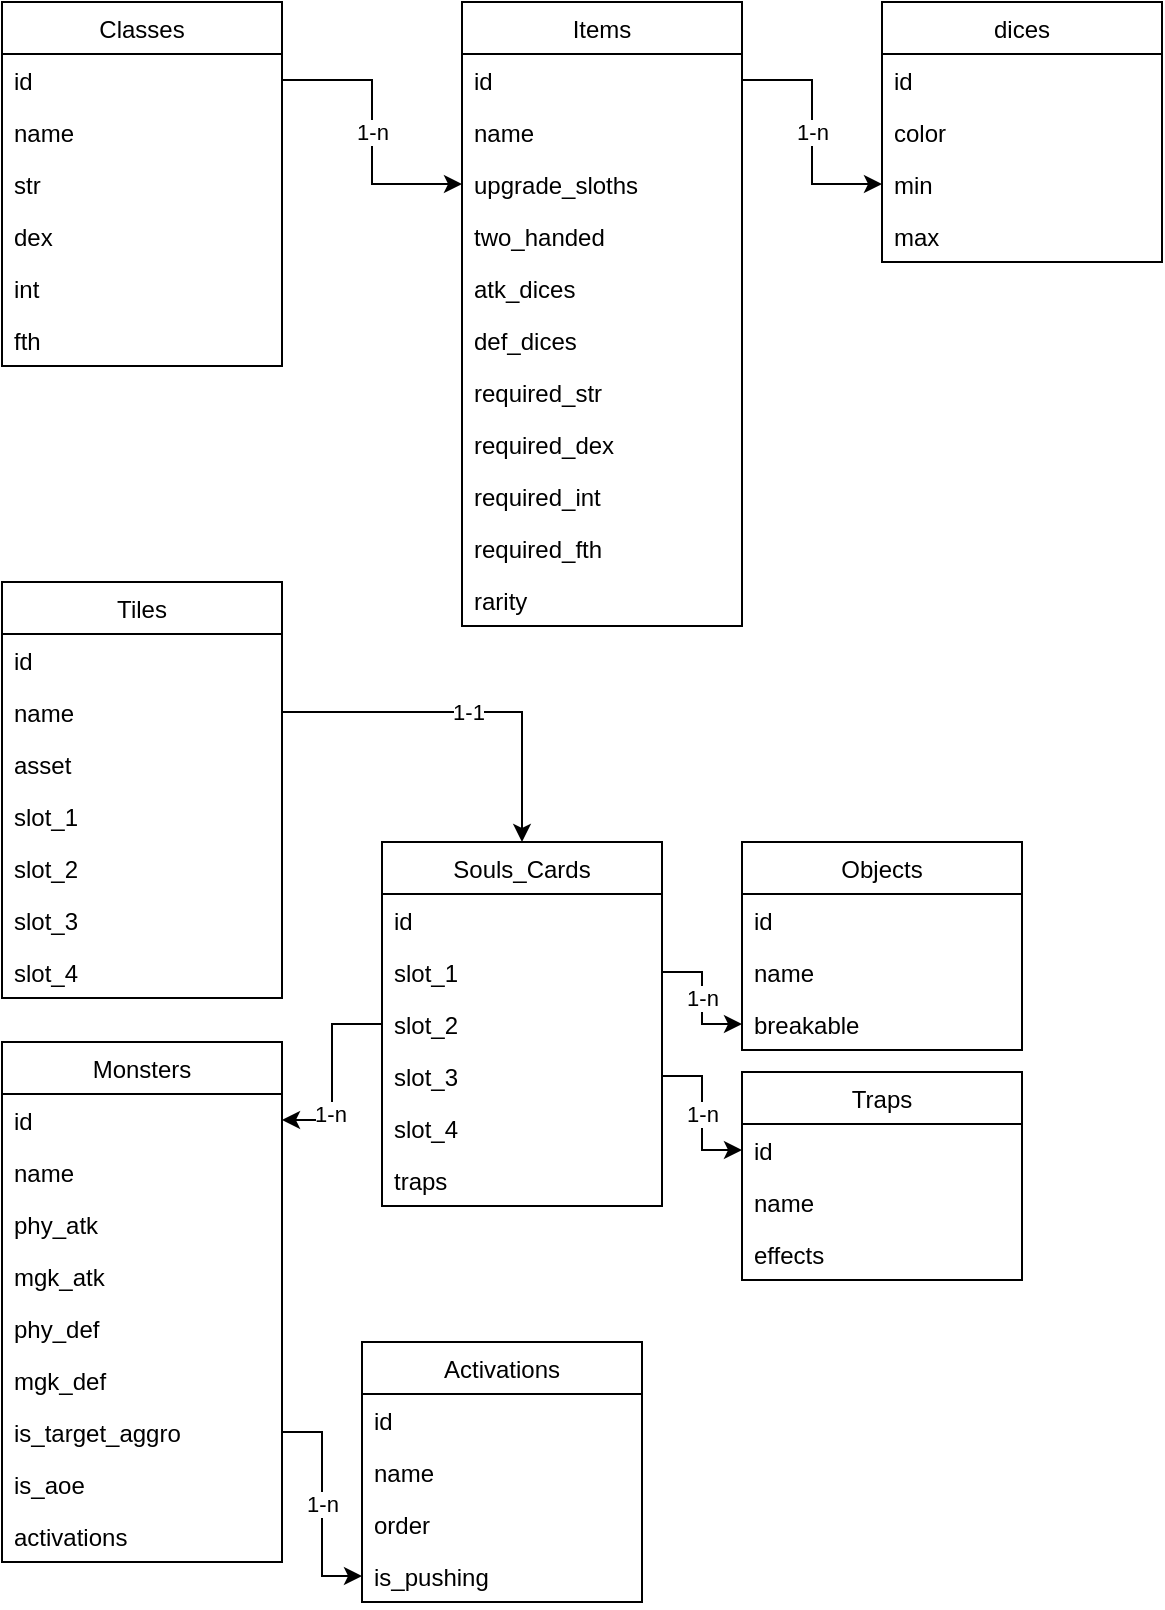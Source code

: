 <mxfile version="15.9.4" type="github">
  <diagram id="C5RBs43oDa-KdzZeNtuy" name="Page-1">
    <mxGraphModel dx="2942" dy="1122" grid="1" gridSize="10" guides="1" tooltips="1" connect="1" arrows="1" fold="1" page="1" pageScale="1" pageWidth="827" pageHeight="1169" math="0" shadow="0">
      <root>
        <mxCell id="WIyWlLk6GJQsqaUBKTNV-0" />
        <mxCell id="WIyWlLk6GJQsqaUBKTNV-1" parent="WIyWlLk6GJQsqaUBKTNV-0" />
        <mxCell id="-2E-b9Y5-CN4ZxPi-BA--33" value="Classes" style="swimlane;fontStyle=0;childLayout=stackLayout;horizontal=1;startSize=26;fillColor=none;horizontalStack=0;resizeParent=1;resizeParentMax=0;resizeLast=0;collapsible=1;marginBottom=0;" vertex="1" parent="WIyWlLk6GJQsqaUBKTNV-1">
          <mxGeometry x="30" y="50" width="140" height="182" as="geometry" />
        </mxCell>
        <mxCell id="-2E-b9Y5-CN4ZxPi-BA--34" value="id" style="text;strokeColor=none;fillColor=none;align=left;verticalAlign=top;spacingLeft=4;spacingRight=4;overflow=hidden;rotatable=0;points=[[0,0.5],[1,0.5]];portConstraint=eastwest;" vertex="1" parent="-2E-b9Y5-CN4ZxPi-BA--33">
          <mxGeometry y="26" width="140" height="26" as="geometry" />
        </mxCell>
        <mxCell id="-2E-b9Y5-CN4ZxPi-BA--35" value="name" style="text;strokeColor=none;fillColor=none;align=left;verticalAlign=top;spacingLeft=4;spacingRight=4;overflow=hidden;rotatable=0;points=[[0,0.5],[1,0.5]];portConstraint=eastwest;" vertex="1" parent="-2E-b9Y5-CN4ZxPi-BA--33">
          <mxGeometry y="52" width="140" height="26" as="geometry" />
        </mxCell>
        <mxCell id="-2E-b9Y5-CN4ZxPi-BA--36" value="str" style="text;strokeColor=none;fillColor=none;align=left;verticalAlign=top;spacingLeft=4;spacingRight=4;overflow=hidden;rotatable=0;points=[[0,0.5],[1,0.5]];portConstraint=eastwest;" vertex="1" parent="-2E-b9Y5-CN4ZxPi-BA--33">
          <mxGeometry y="78" width="140" height="26" as="geometry" />
        </mxCell>
        <mxCell id="-2E-b9Y5-CN4ZxPi-BA--37" value="dex" style="text;strokeColor=none;fillColor=none;align=left;verticalAlign=top;spacingLeft=4;spacingRight=4;overflow=hidden;rotatable=0;points=[[0,0.5],[1,0.5]];portConstraint=eastwest;" vertex="1" parent="-2E-b9Y5-CN4ZxPi-BA--33">
          <mxGeometry y="104" width="140" height="26" as="geometry" />
        </mxCell>
        <mxCell id="-2E-b9Y5-CN4ZxPi-BA--43" value="int" style="text;strokeColor=none;fillColor=none;align=left;verticalAlign=top;spacingLeft=4;spacingRight=4;overflow=hidden;rotatable=0;points=[[0,0.5],[1,0.5]];portConstraint=eastwest;" vertex="1" parent="-2E-b9Y5-CN4ZxPi-BA--33">
          <mxGeometry y="130" width="140" height="26" as="geometry" />
        </mxCell>
        <mxCell id="-2E-b9Y5-CN4ZxPi-BA--44" value="fth" style="text;strokeColor=none;fillColor=none;align=left;verticalAlign=top;spacingLeft=4;spacingRight=4;overflow=hidden;rotatable=0;points=[[0,0.5],[1,0.5]];portConstraint=eastwest;" vertex="1" parent="-2E-b9Y5-CN4ZxPi-BA--33">
          <mxGeometry y="156" width="140" height="26" as="geometry" />
        </mxCell>
        <mxCell id="-2E-b9Y5-CN4ZxPi-BA--45" value="Items" style="swimlane;fontStyle=0;childLayout=stackLayout;horizontal=1;startSize=26;fillColor=none;horizontalStack=0;resizeParent=1;resizeParentMax=0;resizeLast=0;collapsible=1;marginBottom=0;" vertex="1" parent="WIyWlLk6GJQsqaUBKTNV-1">
          <mxGeometry x="260" y="50" width="140" height="312" as="geometry" />
        </mxCell>
        <mxCell id="-2E-b9Y5-CN4ZxPi-BA--46" value="id" style="text;strokeColor=none;fillColor=none;align=left;verticalAlign=top;spacingLeft=4;spacingRight=4;overflow=hidden;rotatable=0;points=[[0,0.5],[1,0.5]];portConstraint=eastwest;" vertex="1" parent="-2E-b9Y5-CN4ZxPi-BA--45">
          <mxGeometry y="26" width="140" height="26" as="geometry" />
        </mxCell>
        <mxCell id="-2E-b9Y5-CN4ZxPi-BA--47" value="name" style="text;strokeColor=none;fillColor=none;align=left;verticalAlign=top;spacingLeft=4;spacingRight=4;overflow=hidden;rotatable=0;points=[[0,0.5],[1,0.5]];portConstraint=eastwest;" vertex="1" parent="-2E-b9Y5-CN4ZxPi-BA--45">
          <mxGeometry y="52" width="140" height="26" as="geometry" />
        </mxCell>
        <mxCell id="-2E-b9Y5-CN4ZxPi-BA--48" value="upgrade_sloths" style="text;strokeColor=none;fillColor=none;align=left;verticalAlign=top;spacingLeft=4;spacingRight=4;overflow=hidden;rotatable=0;points=[[0,0.5],[1,0.5]];portConstraint=eastwest;" vertex="1" parent="-2E-b9Y5-CN4ZxPi-BA--45">
          <mxGeometry y="78" width="140" height="26" as="geometry" />
        </mxCell>
        <mxCell id="-2E-b9Y5-CN4ZxPi-BA--49" value="two_handed" style="text;strokeColor=none;fillColor=none;align=left;verticalAlign=top;spacingLeft=4;spacingRight=4;overflow=hidden;rotatable=0;points=[[0,0.5],[1,0.5]];portConstraint=eastwest;" vertex="1" parent="-2E-b9Y5-CN4ZxPi-BA--45">
          <mxGeometry y="104" width="140" height="26" as="geometry" />
        </mxCell>
        <mxCell id="-2E-b9Y5-CN4ZxPi-BA--50" value="atk_dices" style="text;strokeColor=none;fillColor=none;align=left;verticalAlign=top;spacingLeft=4;spacingRight=4;overflow=hidden;rotatable=0;points=[[0,0.5],[1,0.5]];portConstraint=eastwest;" vertex="1" parent="-2E-b9Y5-CN4ZxPi-BA--45">
          <mxGeometry y="130" width="140" height="26" as="geometry" />
        </mxCell>
        <mxCell id="-2E-b9Y5-CN4ZxPi-BA--51" value="def_dices" style="text;strokeColor=none;fillColor=none;align=left;verticalAlign=top;spacingLeft=4;spacingRight=4;overflow=hidden;rotatable=0;points=[[0,0.5],[1,0.5]];portConstraint=eastwest;" vertex="1" parent="-2E-b9Y5-CN4ZxPi-BA--45">
          <mxGeometry y="156" width="140" height="26" as="geometry" />
        </mxCell>
        <mxCell id="-2E-b9Y5-CN4ZxPi-BA--53" value="required_str" style="text;strokeColor=none;fillColor=none;align=left;verticalAlign=top;spacingLeft=4;spacingRight=4;overflow=hidden;rotatable=0;points=[[0,0.5],[1,0.5]];portConstraint=eastwest;" vertex="1" parent="-2E-b9Y5-CN4ZxPi-BA--45">
          <mxGeometry y="182" width="140" height="26" as="geometry" />
        </mxCell>
        <mxCell id="-2E-b9Y5-CN4ZxPi-BA--55" value="required_dex" style="text;strokeColor=none;fillColor=none;align=left;verticalAlign=top;spacingLeft=4;spacingRight=4;overflow=hidden;rotatable=0;points=[[0,0.5],[1,0.5]];portConstraint=eastwest;" vertex="1" parent="-2E-b9Y5-CN4ZxPi-BA--45">
          <mxGeometry y="208" width="140" height="26" as="geometry" />
        </mxCell>
        <mxCell id="-2E-b9Y5-CN4ZxPi-BA--54" value="required_int" style="text;strokeColor=none;fillColor=none;align=left;verticalAlign=top;spacingLeft=4;spacingRight=4;overflow=hidden;rotatable=0;points=[[0,0.5],[1,0.5]];portConstraint=eastwest;" vertex="1" parent="-2E-b9Y5-CN4ZxPi-BA--45">
          <mxGeometry y="234" width="140" height="26" as="geometry" />
        </mxCell>
        <mxCell id="-2E-b9Y5-CN4ZxPi-BA--56" value="required_fth" style="text;strokeColor=none;fillColor=none;align=left;verticalAlign=top;spacingLeft=4;spacingRight=4;overflow=hidden;rotatable=0;points=[[0,0.5],[1,0.5]];portConstraint=eastwest;" vertex="1" parent="-2E-b9Y5-CN4ZxPi-BA--45">
          <mxGeometry y="260" width="140" height="26" as="geometry" />
        </mxCell>
        <mxCell id="-2E-b9Y5-CN4ZxPi-BA--52" value="rarity" style="text;strokeColor=none;fillColor=none;align=left;verticalAlign=top;spacingLeft=4;spacingRight=4;overflow=hidden;rotatable=0;points=[[0,0.5],[1,0.5]];portConstraint=eastwest;" vertex="1" parent="-2E-b9Y5-CN4ZxPi-BA--45">
          <mxGeometry y="286" width="140" height="26" as="geometry" />
        </mxCell>
        <mxCell id="-2E-b9Y5-CN4ZxPi-BA--57" value="dices" style="swimlane;fontStyle=0;childLayout=stackLayout;horizontal=1;startSize=26;fillColor=none;horizontalStack=0;resizeParent=1;resizeParentMax=0;resizeLast=0;collapsible=1;marginBottom=0;" vertex="1" parent="WIyWlLk6GJQsqaUBKTNV-1">
          <mxGeometry x="470" y="50" width="140" height="130" as="geometry" />
        </mxCell>
        <mxCell id="-2E-b9Y5-CN4ZxPi-BA--58" value="id" style="text;strokeColor=none;fillColor=none;align=left;verticalAlign=top;spacingLeft=4;spacingRight=4;overflow=hidden;rotatable=0;points=[[0,0.5],[1,0.5]];portConstraint=eastwest;" vertex="1" parent="-2E-b9Y5-CN4ZxPi-BA--57">
          <mxGeometry y="26" width="140" height="26" as="geometry" />
        </mxCell>
        <mxCell id="-2E-b9Y5-CN4ZxPi-BA--59" value="color" style="text;strokeColor=none;fillColor=none;align=left;verticalAlign=top;spacingLeft=4;spacingRight=4;overflow=hidden;rotatable=0;points=[[0,0.5],[1,0.5]];portConstraint=eastwest;" vertex="1" parent="-2E-b9Y5-CN4ZxPi-BA--57">
          <mxGeometry y="52" width="140" height="26" as="geometry" />
        </mxCell>
        <mxCell id="-2E-b9Y5-CN4ZxPi-BA--60" value="min" style="text;strokeColor=none;fillColor=none;align=left;verticalAlign=top;spacingLeft=4;spacingRight=4;overflow=hidden;rotatable=0;points=[[0,0.5],[1,0.5]];portConstraint=eastwest;" vertex="1" parent="-2E-b9Y5-CN4ZxPi-BA--57">
          <mxGeometry y="78" width="140" height="26" as="geometry" />
        </mxCell>
        <mxCell id="-2E-b9Y5-CN4ZxPi-BA--61" value="max" style="text;strokeColor=none;fillColor=none;align=left;verticalAlign=top;spacingLeft=4;spacingRight=4;overflow=hidden;rotatable=0;points=[[0,0.5],[1,0.5]];portConstraint=eastwest;" vertex="1" parent="-2E-b9Y5-CN4ZxPi-BA--57">
          <mxGeometry y="104" width="140" height="26" as="geometry" />
        </mxCell>
        <mxCell id="-2E-b9Y5-CN4ZxPi-BA--66" value="1-n" style="edgeStyle=orthogonalEdgeStyle;rounded=0;orthogonalLoop=1;jettySize=auto;html=1;" edge="1" parent="WIyWlLk6GJQsqaUBKTNV-1" source="-2E-b9Y5-CN4ZxPi-BA--46" target="-2E-b9Y5-CN4ZxPi-BA--60">
          <mxGeometry relative="1" as="geometry" />
        </mxCell>
        <mxCell id="-2E-b9Y5-CN4ZxPi-BA--67" value="1-n" style="edgeStyle=orthogonalEdgeStyle;rounded=0;orthogonalLoop=1;jettySize=auto;html=1;" edge="1" parent="WIyWlLk6GJQsqaUBKTNV-1" source="-2E-b9Y5-CN4ZxPi-BA--34" target="-2E-b9Y5-CN4ZxPi-BA--48">
          <mxGeometry relative="1" as="geometry" />
        </mxCell>
        <mxCell id="-2E-b9Y5-CN4ZxPi-BA--68" value="Tiles" style="swimlane;fontStyle=0;childLayout=stackLayout;horizontal=1;startSize=26;fillColor=none;horizontalStack=0;resizeParent=1;resizeParentMax=0;resizeLast=0;collapsible=1;marginBottom=0;" vertex="1" parent="WIyWlLk6GJQsqaUBKTNV-1">
          <mxGeometry x="30" y="340" width="140" height="208" as="geometry" />
        </mxCell>
        <mxCell id="-2E-b9Y5-CN4ZxPi-BA--69" value="id" style="text;strokeColor=none;fillColor=none;align=left;verticalAlign=top;spacingLeft=4;spacingRight=4;overflow=hidden;rotatable=0;points=[[0,0.5],[1,0.5]];portConstraint=eastwest;" vertex="1" parent="-2E-b9Y5-CN4ZxPi-BA--68">
          <mxGeometry y="26" width="140" height="26" as="geometry" />
        </mxCell>
        <mxCell id="-2E-b9Y5-CN4ZxPi-BA--70" value="name" style="text;strokeColor=none;fillColor=none;align=left;verticalAlign=top;spacingLeft=4;spacingRight=4;overflow=hidden;rotatable=0;points=[[0,0.5],[1,0.5]];portConstraint=eastwest;" vertex="1" parent="-2E-b9Y5-CN4ZxPi-BA--68">
          <mxGeometry y="52" width="140" height="26" as="geometry" />
        </mxCell>
        <mxCell id="-2E-b9Y5-CN4ZxPi-BA--71" value="asset" style="text;strokeColor=none;fillColor=none;align=left;verticalAlign=top;spacingLeft=4;spacingRight=4;overflow=hidden;rotatable=0;points=[[0,0.5],[1,0.5]];portConstraint=eastwest;" vertex="1" parent="-2E-b9Y5-CN4ZxPi-BA--68">
          <mxGeometry y="78" width="140" height="26" as="geometry" />
        </mxCell>
        <mxCell id="-2E-b9Y5-CN4ZxPi-BA--72" value="slot_1" style="text;strokeColor=none;fillColor=none;align=left;verticalAlign=top;spacingLeft=4;spacingRight=4;overflow=hidden;rotatable=0;points=[[0,0.5],[1,0.5]];portConstraint=eastwest;" vertex="1" parent="-2E-b9Y5-CN4ZxPi-BA--68">
          <mxGeometry y="104" width="140" height="26" as="geometry" />
        </mxCell>
        <mxCell id="-2E-b9Y5-CN4ZxPi-BA--73" value="slot_2" style="text;strokeColor=none;fillColor=none;align=left;verticalAlign=top;spacingLeft=4;spacingRight=4;overflow=hidden;rotatable=0;points=[[0,0.5],[1,0.5]];portConstraint=eastwest;" vertex="1" parent="-2E-b9Y5-CN4ZxPi-BA--68">
          <mxGeometry y="130" width="140" height="26" as="geometry" />
        </mxCell>
        <mxCell id="-2E-b9Y5-CN4ZxPi-BA--74" value="slot_3" style="text;strokeColor=none;fillColor=none;align=left;verticalAlign=top;spacingLeft=4;spacingRight=4;overflow=hidden;rotatable=0;points=[[0,0.5],[1,0.5]];portConstraint=eastwest;" vertex="1" parent="-2E-b9Y5-CN4ZxPi-BA--68">
          <mxGeometry y="156" width="140" height="26" as="geometry" />
        </mxCell>
        <mxCell id="-2E-b9Y5-CN4ZxPi-BA--77" value="slot_4" style="text;strokeColor=none;fillColor=none;align=left;verticalAlign=top;spacingLeft=4;spacingRight=4;overflow=hidden;rotatable=0;points=[[0,0.5],[1,0.5]];portConstraint=eastwest;" vertex="1" parent="-2E-b9Y5-CN4ZxPi-BA--68">
          <mxGeometry y="182" width="140" height="26" as="geometry" />
        </mxCell>
        <mxCell id="-2E-b9Y5-CN4ZxPi-BA--78" value="Monsters" style="swimlane;fontStyle=0;childLayout=stackLayout;horizontal=1;startSize=26;fillColor=none;horizontalStack=0;resizeParent=1;resizeParentMax=0;resizeLast=0;collapsible=1;marginBottom=0;" vertex="1" parent="WIyWlLk6GJQsqaUBKTNV-1">
          <mxGeometry x="30" y="570" width="140" height="260" as="geometry" />
        </mxCell>
        <mxCell id="-2E-b9Y5-CN4ZxPi-BA--79" value="id" style="text;strokeColor=none;fillColor=none;align=left;verticalAlign=top;spacingLeft=4;spacingRight=4;overflow=hidden;rotatable=0;points=[[0,0.5],[1,0.5]];portConstraint=eastwest;" vertex="1" parent="-2E-b9Y5-CN4ZxPi-BA--78">
          <mxGeometry y="26" width="140" height="26" as="geometry" />
        </mxCell>
        <mxCell id="-2E-b9Y5-CN4ZxPi-BA--80" value="name" style="text;strokeColor=none;fillColor=none;align=left;verticalAlign=top;spacingLeft=4;spacingRight=4;overflow=hidden;rotatable=0;points=[[0,0.5],[1,0.5]];portConstraint=eastwest;" vertex="1" parent="-2E-b9Y5-CN4ZxPi-BA--78">
          <mxGeometry y="52" width="140" height="26" as="geometry" />
        </mxCell>
        <mxCell id="-2E-b9Y5-CN4ZxPi-BA--81" value="phy_atk" style="text;strokeColor=none;fillColor=none;align=left;verticalAlign=top;spacingLeft=4;spacingRight=4;overflow=hidden;rotatable=0;points=[[0,0.5],[1,0.5]];portConstraint=eastwest;" vertex="1" parent="-2E-b9Y5-CN4ZxPi-BA--78">
          <mxGeometry y="78" width="140" height="26" as="geometry" />
        </mxCell>
        <mxCell id="-2E-b9Y5-CN4ZxPi-BA--82" value="mgk_atk" style="text;strokeColor=none;fillColor=none;align=left;verticalAlign=top;spacingLeft=4;spacingRight=4;overflow=hidden;rotatable=0;points=[[0,0.5],[1,0.5]];portConstraint=eastwest;" vertex="1" parent="-2E-b9Y5-CN4ZxPi-BA--78">
          <mxGeometry y="104" width="140" height="26" as="geometry" />
        </mxCell>
        <mxCell id="-2E-b9Y5-CN4ZxPi-BA--83" value="phy_def" style="text;strokeColor=none;fillColor=none;align=left;verticalAlign=top;spacingLeft=4;spacingRight=4;overflow=hidden;rotatable=0;points=[[0,0.5],[1,0.5]];portConstraint=eastwest;" vertex="1" parent="-2E-b9Y5-CN4ZxPi-BA--78">
          <mxGeometry y="130" width="140" height="26" as="geometry" />
        </mxCell>
        <mxCell id="-2E-b9Y5-CN4ZxPi-BA--84" value="mgk_def" style="text;strokeColor=none;fillColor=none;align=left;verticalAlign=top;spacingLeft=4;spacingRight=4;overflow=hidden;rotatable=0;points=[[0,0.5],[1,0.5]];portConstraint=eastwest;" vertex="1" parent="-2E-b9Y5-CN4ZxPi-BA--78">
          <mxGeometry y="156" width="140" height="26" as="geometry" />
        </mxCell>
        <mxCell id="-2E-b9Y5-CN4ZxPi-BA--85" value="is_target_aggro" style="text;strokeColor=none;fillColor=none;align=left;verticalAlign=top;spacingLeft=4;spacingRight=4;overflow=hidden;rotatable=0;points=[[0,0.5],[1,0.5]];portConstraint=eastwest;" vertex="1" parent="-2E-b9Y5-CN4ZxPi-BA--78">
          <mxGeometry y="182" width="140" height="26" as="geometry" />
        </mxCell>
        <mxCell id="-2E-b9Y5-CN4ZxPi-BA--86" value="is_aoe" style="text;strokeColor=none;fillColor=none;align=left;verticalAlign=top;spacingLeft=4;spacingRight=4;overflow=hidden;rotatable=0;points=[[0,0.5],[1,0.5]];portConstraint=eastwest;" vertex="1" parent="-2E-b9Y5-CN4ZxPi-BA--78">
          <mxGeometry y="208" width="140" height="26" as="geometry" />
        </mxCell>
        <mxCell id="-2E-b9Y5-CN4ZxPi-BA--87" value="activations" style="text;strokeColor=none;fillColor=none;align=left;verticalAlign=top;spacingLeft=4;spacingRight=4;overflow=hidden;rotatable=0;points=[[0,0.5],[1,0.5]];portConstraint=eastwest;" vertex="1" parent="-2E-b9Y5-CN4ZxPi-BA--78">
          <mxGeometry y="234" width="140" height="26" as="geometry" />
        </mxCell>
        <mxCell id="-2E-b9Y5-CN4ZxPi-BA--88" value="Activations" style="swimlane;fontStyle=0;childLayout=stackLayout;horizontal=1;startSize=26;fillColor=none;horizontalStack=0;resizeParent=1;resizeParentMax=0;resizeLast=0;collapsible=1;marginBottom=0;" vertex="1" parent="WIyWlLk6GJQsqaUBKTNV-1">
          <mxGeometry x="210" y="720" width="140" height="130" as="geometry" />
        </mxCell>
        <mxCell id="-2E-b9Y5-CN4ZxPi-BA--89" value="id" style="text;strokeColor=none;fillColor=none;align=left;verticalAlign=top;spacingLeft=4;spacingRight=4;overflow=hidden;rotatable=0;points=[[0,0.5],[1,0.5]];portConstraint=eastwest;" vertex="1" parent="-2E-b9Y5-CN4ZxPi-BA--88">
          <mxGeometry y="26" width="140" height="26" as="geometry" />
        </mxCell>
        <mxCell id="-2E-b9Y5-CN4ZxPi-BA--90" value="name" style="text;strokeColor=none;fillColor=none;align=left;verticalAlign=top;spacingLeft=4;spacingRight=4;overflow=hidden;rotatable=0;points=[[0,0.5],[1,0.5]];portConstraint=eastwest;" vertex="1" parent="-2E-b9Y5-CN4ZxPi-BA--88">
          <mxGeometry y="52" width="140" height="26" as="geometry" />
        </mxCell>
        <mxCell id="-2E-b9Y5-CN4ZxPi-BA--91" value="order" style="text;strokeColor=none;fillColor=none;align=left;verticalAlign=top;spacingLeft=4;spacingRight=4;overflow=hidden;rotatable=0;points=[[0,0.5],[1,0.5]];portConstraint=eastwest;" vertex="1" parent="-2E-b9Y5-CN4ZxPi-BA--88">
          <mxGeometry y="78" width="140" height="26" as="geometry" />
        </mxCell>
        <mxCell id="-2E-b9Y5-CN4ZxPi-BA--92" value="is_pushing" style="text;strokeColor=none;fillColor=none;align=left;verticalAlign=top;spacingLeft=4;spacingRight=4;overflow=hidden;rotatable=0;points=[[0,0.5],[1,0.5]];portConstraint=eastwest;" vertex="1" parent="-2E-b9Y5-CN4ZxPi-BA--88">
          <mxGeometry y="104" width="140" height="26" as="geometry" />
        </mxCell>
        <mxCell id="-2E-b9Y5-CN4ZxPi-BA--97" value="1-n" style="edgeStyle=orthogonalEdgeStyle;rounded=0;orthogonalLoop=1;jettySize=auto;html=1;" edge="1" parent="WIyWlLk6GJQsqaUBKTNV-1" source="-2E-b9Y5-CN4ZxPi-BA--85" target="-2E-b9Y5-CN4ZxPi-BA--92">
          <mxGeometry relative="1" as="geometry" />
        </mxCell>
        <mxCell id="-2E-b9Y5-CN4ZxPi-BA--105" value="" style="edgeStyle=orthogonalEdgeStyle;rounded=0;orthogonalLoop=1;jettySize=auto;html=1;" edge="1" parent="WIyWlLk6GJQsqaUBKTNV-1" source="-2E-b9Y5-CN4ZxPi-BA--98" target="-2E-b9Y5-CN4ZxPi-BA--79">
          <mxGeometry relative="1" as="geometry" />
        </mxCell>
        <mxCell id="-2E-b9Y5-CN4ZxPi-BA--106" value="1-n" style="edgeLabel;html=1;align=center;verticalAlign=middle;resizable=0;points=[];" vertex="1" connectable="0" parent="-2E-b9Y5-CN4ZxPi-BA--105">
          <mxGeometry x="0.429" y="-1" relative="1" as="geometry">
            <mxPoint as="offset" />
          </mxGeometry>
        </mxCell>
        <mxCell id="-2E-b9Y5-CN4ZxPi-BA--98" value="Souls_Cards" style="swimlane;fontStyle=0;childLayout=stackLayout;horizontal=1;startSize=26;fillColor=none;horizontalStack=0;resizeParent=1;resizeParentMax=0;resizeLast=0;collapsible=1;marginBottom=0;" vertex="1" parent="WIyWlLk6GJQsqaUBKTNV-1">
          <mxGeometry x="220" y="470" width="140" height="182" as="geometry" />
        </mxCell>
        <mxCell id="-2E-b9Y5-CN4ZxPi-BA--99" value="id" style="text;strokeColor=none;fillColor=none;align=left;verticalAlign=top;spacingLeft=4;spacingRight=4;overflow=hidden;rotatable=0;points=[[0,0.5],[1,0.5]];portConstraint=eastwest;" vertex="1" parent="-2E-b9Y5-CN4ZxPi-BA--98">
          <mxGeometry y="26" width="140" height="26" as="geometry" />
        </mxCell>
        <mxCell id="-2E-b9Y5-CN4ZxPi-BA--100" value="slot_1" style="text;strokeColor=none;fillColor=none;align=left;verticalAlign=top;spacingLeft=4;spacingRight=4;overflow=hidden;rotatable=0;points=[[0,0.5],[1,0.5]];portConstraint=eastwest;" vertex="1" parent="-2E-b9Y5-CN4ZxPi-BA--98">
          <mxGeometry y="52" width="140" height="26" as="geometry" />
        </mxCell>
        <mxCell id="-2E-b9Y5-CN4ZxPi-BA--101" value="slot_2" style="text;strokeColor=none;fillColor=none;align=left;verticalAlign=top;spacingLeft=4;spacingRight=4;overflow=hidden;rotatable=0;points=[[0,0.5],[1,0.5]];portConstraint=eastwest;" vertex="1" parent="-2E-b9Y5-CN4ZxPi-BA--98">
          <mxGeometry y="78" width="140" height="26" as="geometry" />
        </mxCell>
        <mxCell id="-2E-b9Y5-CN4ZxPi-BA--102" value="slot_3" style="text;strokeColor=none;fillColor=none;align=left;verticalAlign=top;spacingLeft=4;spacingRight=4;overflow=hidden;rotatable=0;points=[[0,0.5],[1,0.5]];portConstraint=eastwest;" vertex="1" parent="-2E-b9Y5-CN4ZxPi-BA--98">
          <mxGeometry y="104" width="140" height="26" as="geometry" />
        </mxCell>
        <mxCell id="-2E-b9Y5-CN4ZxPi-BA--103" value="slot_4" style="text;strokeColor=none;fillColor=none;align=left;verticalAlign=top;spacingLeft=4;spacingRight=4;overflow=hidden;rotatable=0;points=[[0,0.5],[1,0.5]];portConstraint=eastwest;" vertex="1" parent="-2E-b9Y5-CN4ZxPi-BA--98">
          <mxGeometry y="130" width="140" height="26" as="geometry" />
        </mxCell>
        <mxCell id="-2E-b9Y5-CN4ZxPi-BA--104" value="traps" style="text;strokeColor=none;fillColor=none;align=left;verticalAlign=top;spacingLeft=4;spacingRight=4;overflow=hidden;rotatable=0;points=[[0,0.5],[1,0.5]];portConstraint=eastwest;" vertex="1" parent="-2E-b9Y5-CN4ZxPi-BA--98">
          <mxGeometry y="156" width="140" height="26" as="geometry" />
        </mxCell>
        <mxCell id="-2E-b9Y5-CN4ZxPi-BA--107" value="1-1" style="edgeStyle=orthogonalEdgeStyle;rounded=0;orthogonalLoop=1;jettySize=auto;html=1;entryX=0.5;entryY=0;entryDx=0;entryDy=0;" edge="1" parent="WIyWlLk6GJQsqaUBKTNV-1" source="-2E-b9Y5-CN4ZxPi-BA--70" target="-2E-b9Y5-CN4ZxPi-BA--98">
          <mxGeometry relative="1" as="geometry" />
        </mxCell>
        <mxCell id="-2E-b9Y5-CN4ZxPi-BA--109" value="Objects" style="swimlane;fontStyle=0;childLayout=stackLayout;horizontal=1;startSize=26;fillColor=none;horizontalStack=0;resizeParent=1;resizeParentMax=0;resizeLast=0;collapsible=1;marginBottom=0;" vertex="1" parent="WIyWlLk6GJQsqaUBKTNV-1">
          <mxGeometry x="400" y="470" width="140" height="104" as="geometry" />
        </mxCell>
        <mxCell id="-2E-b9Y5-CN4ZxPi-BA--110" value="id" style="text;strokeColor=none;fillColor=none;align=left;verticalAlign=top;spacingLeft=4;spacingRight=4;overflow=hidden;rotatable=0;points=[[0,0.5],[1,0.5]];portConstraint=eastwest;" vertex="1" parent="-2E-b9Y5-CN4ZxPi-BA--109">
          <mxGeometry y="26" width="140" height="26" as="geometry" />
        </mxCell>
        <mxCell id="-2E-b9Y5-CN4ZxPi-BA--111" value="name" style="text;strokeColor=none;fillColor=none;align=left;verticalAlign=top;spacingLeft=4;spacingRight=4;overflow=hidden;rotatable=0;points=[[0,0.5],[1,0.5]];portConstraint=eastwest;" vertex="1" parent="-2E-b9Y5-CN4ZxPi-BA--109">
          <mxGeometry y="52" width="140" height="26" as="geometry" />
        </mxCell>
        <mxCell id="-2E-b9Y5-CN4ZxPi-BA--115" value="breakable" style="text;strokeColor=none;fillColor=none;align=left;verticalAlign=top;spacingLeft=4;spacingRight=4;overflow=hidden;rotatable=0;points=[[0,0.5],[1,0.5]];portConstraint=eastwest;" vertex="1" parent="-2E-b9Y5-CN4ZxPi-BA--109">
          <mxGeometry y="78" width="140" height="26" as="geometry" />
        </mxCell>
        <mxCell id="-2E-b9Y5-CN4ZxPi-BA--116" value="1-n" style="edgeStyle=orthogonalEdgeStyle;rounded=0;orthogonalLoop=1;jettySize=auto;html=1;" edge="1" parent="WIyWlLk6GJQsqaUBKTNV-1" source="-2E-b9Y5-CN4ZxPi-BA--100" target="-2E-b9Y5-CN4ZxPi-BA--115">
          <mxGeometry relative="1" as="geometry" />
        </mxCell>
        <mxCell id="-2E-b9Y5-CN4ZxPi-BA--117" value="Traps" style="swimlane;fontStyle=0;childLayout=stackLayout;horizontal=1;startSize=26;fillColor=none;horizontalStack=0;resizeParent=1;resizeParentMax=0;resizeLast=0;collapsible=1;marginBottom=0;" vertex="1" parent="WIyWlLk6GJQsqaUBKTNV-1">
          <mxGeometry x="400" y="585" width="140" height="104" as="geometry" />
        </mxCell>
        <mxCell id="-2E-b9Y5-CN4ZxPi-BA--118" value="id" style="text;strokeColor=none;fillColor=none;align=left;verticalAlign=top;spacingLeft=4;spacingRight=4;overflow=hidden;rotatable=0;points=[[0,0.5],[1,0.5]];portConstraint=eastwest;" vertex="1" parent="-2E-b9Y5-CN4ZxPi-BA--117">
          <mxGeometry y="26" width="140" height="26" as="geometry" />
        </mxCell>
        <mxCell id="-2E-b9Y5-CN4ZxPi-BA--119" value="name" style="text;strokeColor=none;fillColor=none;align=left;verticalAlign=top;spacingLeft=4;spacingRight=4;overflow=hidden;rotatable=0;points=[[0,0.5],[1,0.5]];portConstraint=eastwest;" vertex="1" parent="-2E-b9Y5-CN4ZxPi-BA--117">
          <mxGeometry y="52" width="140" height="26" as="geometry" />
        </mxCell>
        <mxCell id="-2E-b9Y5-CN4ZxPi-BA--120" value="effects" style="text;strokeColor=none;fillColor=none;align=left;verticalAlign=top;spacingLeft=4;spacingRight=4;overflow=hidden;rotatable=0;points=[[0,0.5],[1,0.5]];portConstraint=eastwest;" vertex="1" parent="-2E-b9Y5-CN4ZxPi-BA--117">
          <mxGeometry y="78" width="140" height="26" as="geometry" />
        </mxCell>
        <mxCell id="-2E-b9Y5-CN4ZxPi-BA--121" value="1-n" style="edgeStyle=orthogonalEdgeStyle;rounded=0;orthogonalLoop=1;jettySize=auto;html=1;" edge="1" parent="WIyWlLk6GJQsqaUBKTNV-1" source="-2E-b9Y5-CN4ZxPi-BA--102" target="-2E-b9Y5-CN4ZxPi-BA--118">
          <mxGeometry relative="1" as="geometry" />
        </mxCell>
      </root>
    </mxGraphModel>
  </diagram>
</mxfile>
